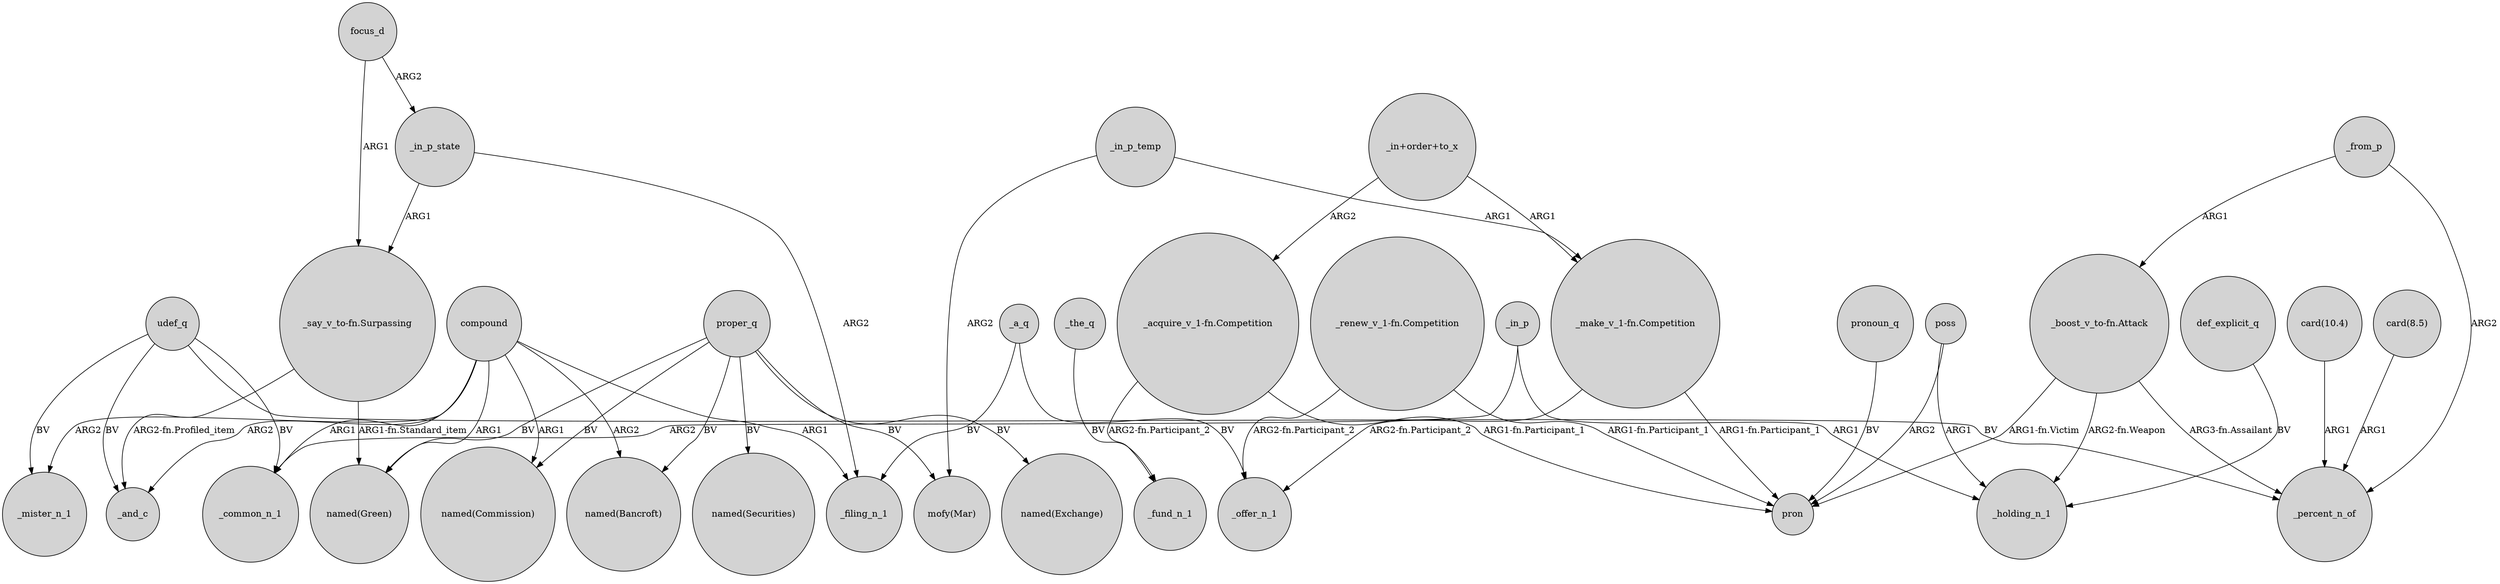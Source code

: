 digraph {
	node [shape=circle style=filled]
	compound -> _mister_n_1 [label=ARG2]
	focus_d -> _in_p_state [label=ARG2]
	"_acquire_v_1-fn.Competition" -> _fund_n_1 [label="ARG2-fn.Participant_2"]
	compound -> "named(Commission)" [label=ARG1]
	proper_q -> "named(Securities)" [label=BV]
	"_acquire_v_1-fn.Competition" -> pron [label="ARG1-fn.Participant_1"]
	_the_q -> _fund_n_1 [label=BV]
	"_say_v_to-fn.Surpassing" -> "named(Green)" [label="ARG1-fn.Standard_item"]
	_in_p_temp -> "mofy(Mar)" [label=ARG2]
	"_renew_v_1-fn.Competition" -> _offer_n_1 [label="ARG2-fn.Participant_2"]
	"_boost_v_to-fn.Attack" -> _holding_n_1 [label="ARG2-fn.Weapon"]
	compound -> _common_n_1 [label=ARG1]
	compound -> _filing_n_1 [label=ARG1]
	_in_p_temp -> "_make_v_1-fn.Competition" [label=ARG1]
	udef_q -> _and_c [label=BV]
	udef_q -> _mister_n_1 [label=BV]
	proper_q -> "named(Exchange)" [label=BV]
	udef_q -> _common_n_1 [label=BV]
	compound -> _and_c [label=ARG2]
	proper_q -> "named(Commission)" [label=BV]
	_a_q -> _filing_n_1 [label=BV]
	"_in+order+to_x" -> "_acquire_v_1-fn.Competition" [label=ARG2]
	"_make_v_1-fn.Competition" -> _offer_n_1 [label="ARG2-fn.Participant_2"]
	pronoun_q -> pron [label=BV]
	compound -> "named(Green)" [label=ARG1]
	poss -> pron [label=ARG2]
	"_renew_v_1-fn.Competition" -> pron [label="ARG1-fn.Participant_1"]
	udef_q -> _percent_n_of [label=BV]
	"_make_v_1-fn.Competition" -> pron [label="ARG1-fn.Participant_1"]
	_from_p -> "_boost_v_to-fn.Attack" [label=ARG1]
	proper_q -> "named(Bancroft)" [label=BV]
	"_say_v_to-fn.Surpassing" -> _and_c [label="ARG2-fn.Profiled_item"]
	_in_p_state -> "_say_v_to-fn.Surpassing" [label=ARG1]
	"card(10.4)" -> _percent_n_of [label=ARG1]
	_from_p -> _percent_n_of [label=ARG2]
	proper_q -> "mofy(Mar)" [label=BV]
	def_explicit_q -> _holding_n_1 [label=BV]
	poss -> _holding_n_1 [label=ARG1]
	_in_p_state -> _filing_n_1 [label=ARG2]
	focus_d -> "_say_v_to-fn.Surpassing" [label=ARG1]
	compound -> "named(Bancroft)" [label=ARG2]
	"card(8.5)" -> _percent_n_of [label=ARG1]
	_a_q -> _offer_n_1 [label=BV]
	"_boost_v_to-fn.Attack" -> _percent_n_of [label="ARG3-fn.Assailant"]
	"_boost_v_to-fn.Attack" -> pron [label="ARG1-fn.Victim"]
	_in_p -> _holding_n_1 [label=ARG1]
	_in_p -> _common_n_1 [label=ARG2]
	proper_q -> "named(Green)" [label=BV]
	"_in+order+to_x" -> "_make_v_1-fn.Competition" [label=ARG1]
}
